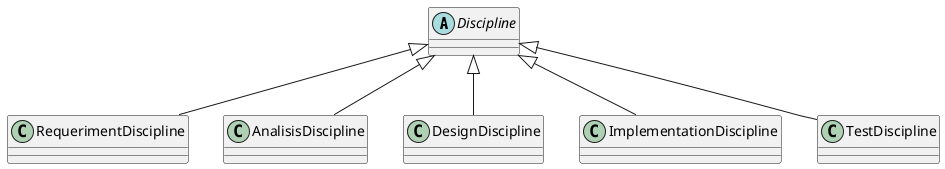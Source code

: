 @startuml

Abstract Class Discipline
Class RequerimentDiscipline
Class AnalisisDiscipline
Class DesignDiscipline
Class ImplementationDiscipline
Class TestDiscipline

Discipline <|-- RequerimentDiscipline
Discipline <|-- AnalisisDiscipline
Discipline <|-- DesignDiscipline
Discipline <|-- ImplementationDiscipline
Discipline <|-- TestDiscipline

@enduml
